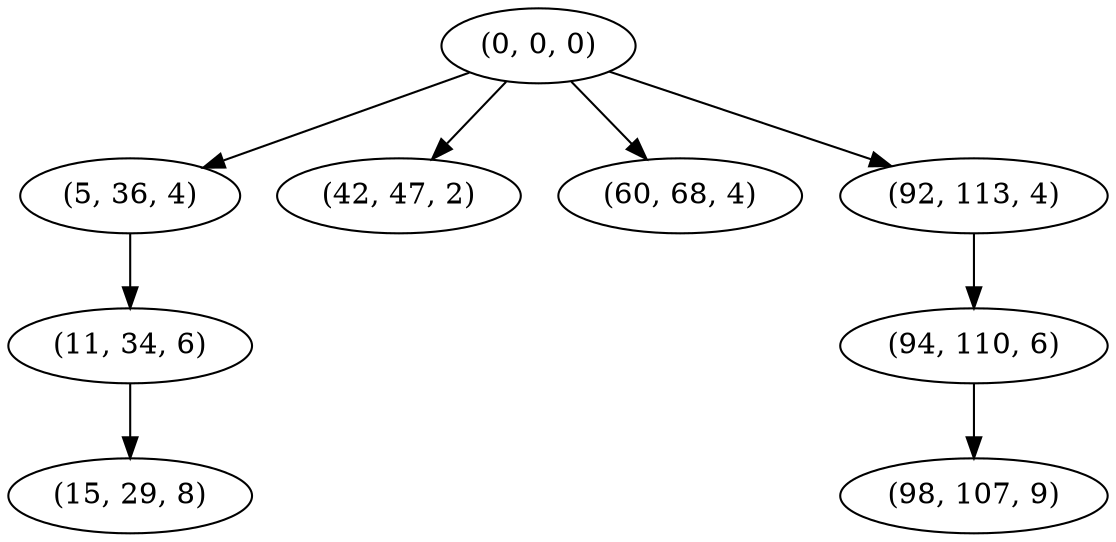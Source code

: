 digraph tree {
    "(0, 0, 0)";
    "(5, 36, 4)";
    "(11, 34, 6)";
    "(15, 29, 8)";
    "(42, 47, 2)";
    "(60, 68, 4)";
    "(92, 113, 4)";
    "(94, 110, 6)";
    "(98, 107, 9)";
    "(0, 0, 0)" -> "(5, 36, 4)";
    "(0, 0, 0)" -> "(42, 47, 2)";
    "(0, 0, 0)" -> "(60, 68, 4)";
    "(0, 0, 0)" -> "(92, 113, 4)";
    "(5, 36, 4)" -> "(11, 34, 6)";
    "(11, 34, 6)" -> "(15, 29, 8)";
    "(92, 113, 4)" -> "(94, 110, 6)";
    "(94, 110, 6)" -> "(98, 107, 9)";
}
